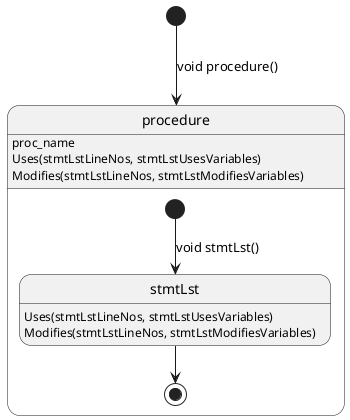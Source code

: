 @startuml

[*] --> procedure: void procedure()
procedure: proc_name

state procedure {
  [*] --> stmtLst: void stmtLst()
  stmtLst: Uses(stmtLstLineNos, stmtLstUsesVariables)
  stmtLst: Modifies(stmtLstLineNos, stmtLstModifiesVariables)
  stmtLst --> [*]
}
procedure: Uses(stmtLstLineNos, stmtLstUsesVariables)
procedure: Modifies(stmtLstLineNos, stmtLstModifiesVariables)

@enduml
